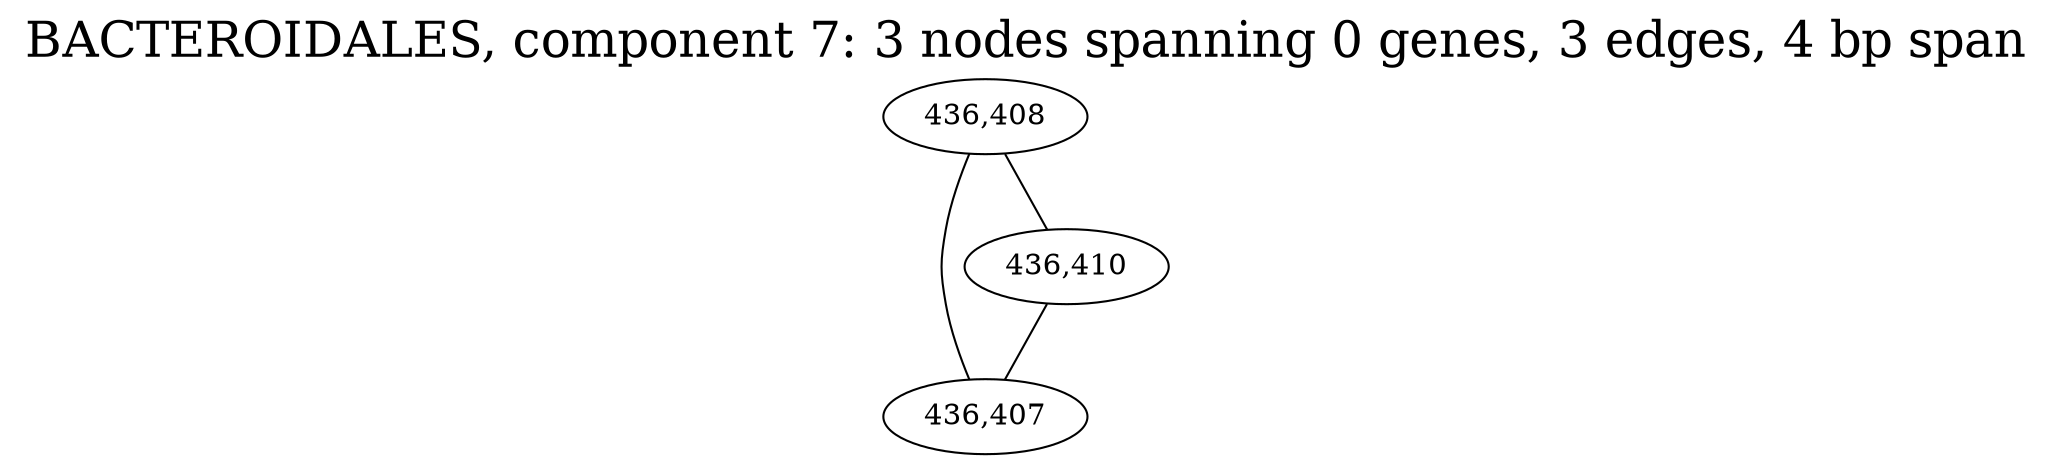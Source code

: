 graph BACTEROIDALES_cc7 {
	overlap="prism50";
	outputorder="edgesfirst";
	node [style="filled"];
	label="BACTEROIDALES, component 7: 3 nodes spanning 0 genes, 3 edges, 4 bp span";
	labelloc="t";
	fontsize=24;
	"436,407" [fillcolor="#ffffff", fontcolor="#000000"];
	"436,408" [fillcolor="#ffffff", fontcolor="#000000"];
	"436,410" [fillcolor="#ffffff", fontcolor="#000000"];
	"436,408" -- "436,407";
	"436,408" -- "436,410";
	"436,410" -- "436,407";
}